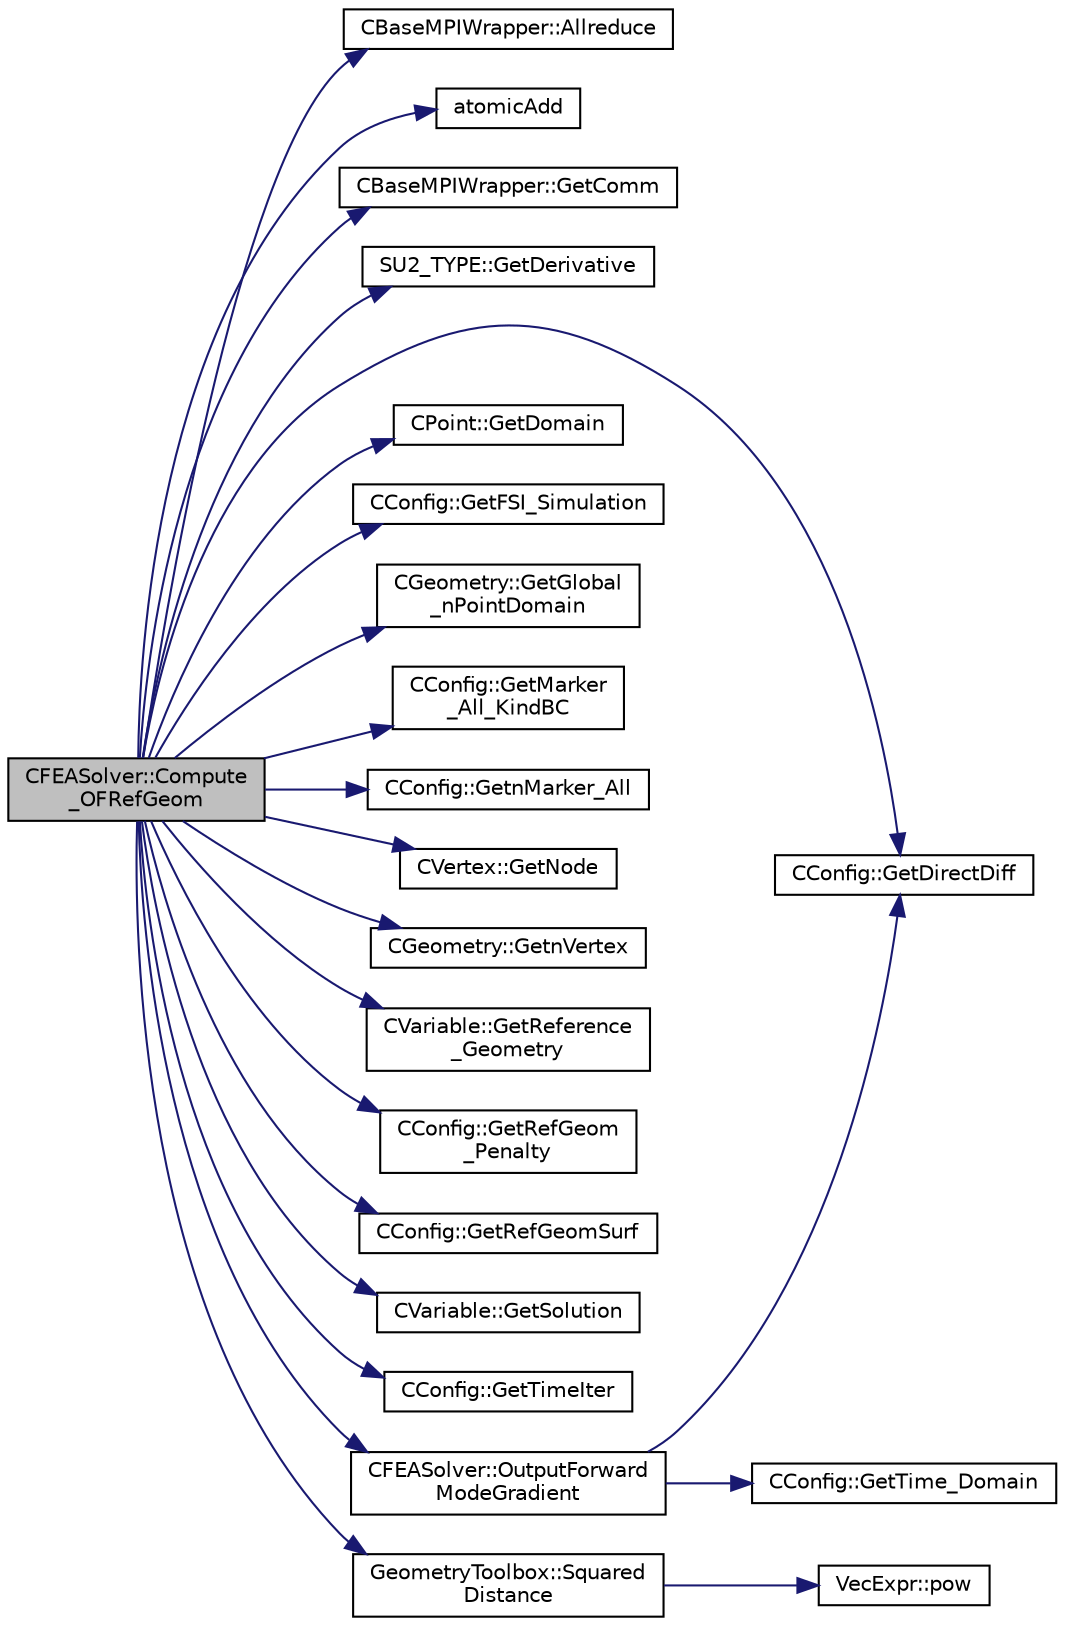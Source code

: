 digraph "CFEASolver::Compute_OFRefGeom"
{
 // LATEX_PDF_SIZE
  edge [fontname="Helvetica",fontsize="10",labelfontname="Helvetica",labelfontsize="10"];
  node [fontname="Helvetica",fontsize="10",shape=record];
  rankdir="LR";
  Node1 [label="CFEASolver::Compute\l_OFRefGeom",height=0.2,width=0.4,color="black", fillcolor="grey75", style="filled", fontcolor="black",tooltip="Compute the objective function for a reference geometry."];
  Node1 -> Node2 [color="midnightblue",fontsize="10",style="solid",fontname="Helvetica"];
  Node2 [label="CBaseMPIWrapper::Allreduce",height=0.2,width=0.4,color="black", fillcolor="white", style="filled",URL="$classCBaseMPIWrapper.html#a381d4b3738c09d92ee1ae9f89715b541",tooltip=" "];
  Node1 -> Node3 [color="midnightblue",fontsize="10",style="solid",fontname="Helvetica"];
  Node3 [label="atomicAdd",height=0.2,width=0.4,color="black", fillcolor="white", style="filled",URL="$omp__structure_8hpp.html#a9465b8cb1d384f41bbb5f3c04ec815de",tooltip="Atomically update a (shared) lhs value with a (local) rhs value."];
  Node1 -> Node4 [color="midnightblue",fontsize="10",style="solid",fontname="Helvetica"];
  Node4 [label="CBaseMPIWrapper::GetComm",height=0.2,width=0.4,color="black", fillcolor="white", style="filled",URL="$classCBaseMPIWrapper.html#a8154391fc3522954802889d81d4ef5da",tooltip=" "];
  Node1 -> Node5 [color="midnightblue",fontsize="10",style="solid",fontname="Helvetica"];
  Node5 [label="SU2_TYPE::GetDerivative",height=0.2,width=0.4,color="black", fillcolor="white", style="filled",URL="$namespaceSU2__TYPE.html#a7300627e76e21e6d1a3bd8bf7c2fcd74",tooltip="Get the derivative value of the datatype (needs to be implemented for each new type)."];
  Node1 -> Node6 [color="midnightblue",fontsize="10",style="solid",fontname="Helvetica"];
  Node6 [label="CConfig::GetDirectDiff",height=0.2,width=0.4,color="black", fillcolor="white", style="filled",URL="$classCConfig.html#a1756760d4a98f886411a703d71bda3f2",tooltip="Get the direct differentation method."];
  Node1 -> Node7 [color="midnightblue",fontsize="10",style="solid",fontname="Helvetica"];
  Node7 [label="CPoint::GetDomain",height=0.2,width=0.4,color="black", fillcolor="white", style="filled",URL="$classCPoint.html#aa58a27b602e47ddcad22ae74a5c6bc81",tooltip="For parallel computation, its indicates if a point must be computed or not."];
  Node1 -> Node8 [color="midnightblue",fontsize="10",style="solid",fontname="Helvetica"];
  Node8 [label="CConfig::GetFSI_Simulation",height=0.2,width=0.4,color="black", fillcolor="white", style="filled",URL="$classCConfig.html#ab3fdf060d59e990ed2e9418e8df56ad7",tooltip="Check if the simulation we are running is a FSI simulation."];
  Node1 -> Node9 [color="midnightblue",fontsize="10",style="solid",fontname="Helvetica"];
  Node9 [label="CGeometry::GetGlobal\l_nPointDomain",height=0.2,width=0.4,color="black", fillcolor="white", style="filled",URL="$classCGeometry.html#a1950b86a664c5da4d7df2a8b3d361a67",tooltip="Retrieve total number of nodes in a simulation across all processors (excluding halos)."];
  Node1 -> Node10 [color="midnightblue",fontsize="10",style="solid",fontname="Helvetica"];
  Node10 [label="CConfig::GetMarker\l_All_KindBC",height=0.2,width=0.4,color="black", fillcolor="white", style="filled",URL="$classCConfig.html#ae003cd8f406eaaa91849a774c9a20730",tooltip="Get the kind of boundary for each marker."];
  Node1 -> Node11 [color="midnightblue",fontsize="10",style="solid",fontname="Helvetica"];
  Node11 [label="CConfig::GetnMarker_All",height=0.2,width=0.4,color="black", fillcolor="white", style="filled",URL="$classCConfig.html#a459dee039e618d21a5d78db61c221240",tooltip="Get the total number of boundary markers of the local process including send/receive domains."];
  Node1 -> Node12 [color="midnightblue",fontsize="10",style="solid",fontname="Helvetica"];
  Node12 [label="CVertex::GetNode",height=0.2,width=0.4,color="black", fillcolor="white", style="filled",URL="$classCVertex.html#ad568da06e7191358d3a09a1bee71cdb5",tooltip="Get the node of the vertex."];
  Node1 -> Node13 [color="midnightblue",fontsize="10",style="solid",fontname="Helvetica"];
  Node13 [label="CGeometry::GetnVertex",height=0.2,width=0.4,color="black", fillcolor="white", style="filled",URL="$classCGeometry.html#a00b7f7e71ff42bd38f39147366dd093a",tooltip="Get number of vertices."];
  Node1 -> Node14 [color="midnightblue",fontsize="10",style="solid",fontname="Helvetica"];
  Node14 [label="CVariable::GetReference\l_Geometry",height=0.2,width=0.4,color="black", fillcolor="white", style="filled",URL="$classCVariable.html#a2ad8c2bfae0c9bec579f0bce0e6282fe",tooltip="A virtual member."];
  Node1 -> Node15 [color="midnightblue",fontsize="10",style="solid",fontname="Helvetica"];
  Node15 [label="CConfig::GetRefGeom\l_Penalty",height=0.2,width=0.4,color="black", fillcolor="white", style="filled",URL="$classCConfig.html#a4a5495c8f09f57b41501be8b24ab91a7",tooltip="Get the penalty weight value for the objective function."];
  Node1 -> Node16 [color="midnightblue",fontsize="10",style="solid",fontname="Helvetica"];
  Node16 [label="CConfig::GetRefGeomSurf",height=0.2,width=0.4,color="black", fillcolor="white", style="filled",URL="$classCConfig.html#aea822147b18f3213a33e22a10ac36d50",tooltip="Consider only the surface of the reference geometry."];
  Node1 -> Node17 [color="midnightblue",fontsize="10",style="solid",fontname="Helvetica"];
  Node17 [label="CVariable::GetSolution",height=0.2,width=0.4,color="black", fillcolor="white", style="filled",URL="$classCVariable.html#a261483e39c23c1de7cb9aea7e917c121",tooltip="Get the solution."];
  Node1 -> Node18 [color="midnightblue",fontsize="10",style="solid",fontname="Helvetica"];
  Node18 [label="CConfig::GetTimeIter",height=0.2,width=0.4,color="black", fillcolor="white", style="filled",URL="$classCConfig.html#aec6051895c2e4f593a5c245104548b78",tooltip="Get the current time iteration number."];
  Node1 -> Node19 [color="midnightblue",fontsize="10",style="solid",fontname="Helvetica"];
  Node19 [label="CFEASolver::OutputForward\lModeGradient",height=0.2,width=0.4,color="black", fillcolor="white", style="filled",URL="$classCFEASolver.html#aa120d6891f9ef66d26aec221dc221b55",tooltip="Write the forward mode gradient to file."];
  Node19 -> Node6 [color="midnightblue",fontsize="10",style="solid",fontname="Helvetica"];
  Node19 -> Node20 [color="midnightblue",fontsize="10",style="solid",fontname="Helvetica"];
  Node20 [label="CConfig::GetTime_Domain",height=0.2,width=0.4,color="black", fillcolor="white", style="filled",URL="$classCConfig.html#a85d2e3cf43b77c63642c40c235b853f3",tooltip="Check if the multizone problem is solved for time domain."];
  Node1 -> Node21 [color="midnightblue",fontsize="10",style="solid",fontname="Helvetica"];
  Node21 [label="GeometryToolbox::Squared\lDistance",height=0.2,width=0.4,color="black", fillcolor="white", style="filled",URL="$group__GeometryToolbox.html#ga3db86410486389a5cda59b3d0ab17f66",tooltip=" "];
  Node21 -> Node22 [color="midnightblue",fontsize="10",style="solid",fontname="Helvetica"];
  Node22 [label="VecExpr::pow",height=0.2,width=0.4,color="black", fillcolor="white", style="filled",URL="$group__VecExpr.html#ga7fb255e1f2a1773d3cc6ff7bee1aadd2",tooltip=" "];
}
